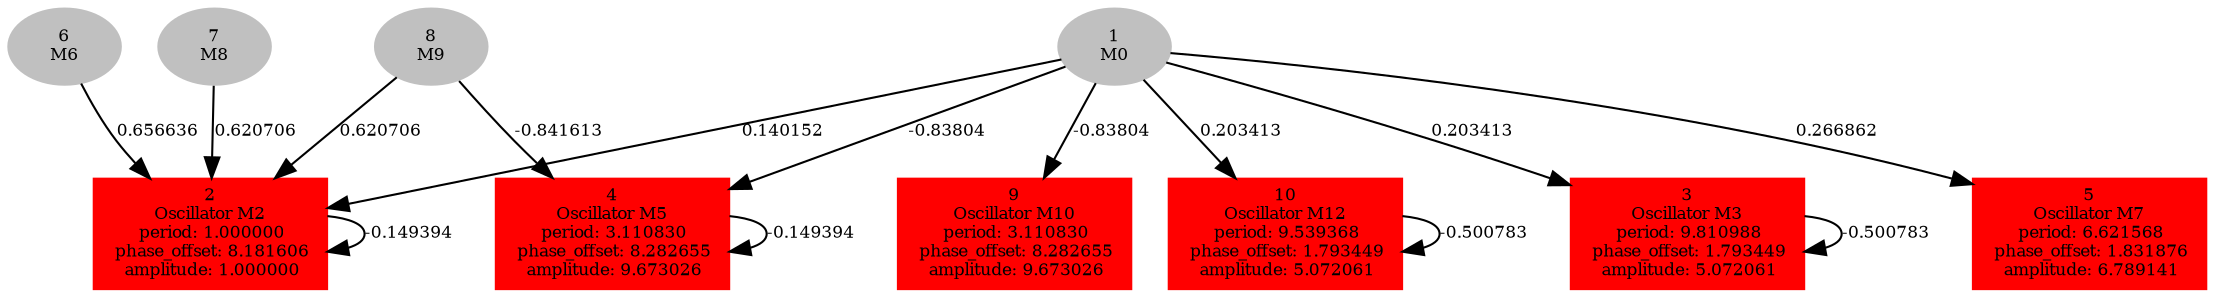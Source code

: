  digraph g{ forcelabels=true;
1[label=<1<BR/>M0>,color="grey",style=filled,fontsize=8];
2 [label=<2<BR />Oscillator M2<BR /> period: 1.000000<BR /> phase_offset: 8.181606<BR /> amplitude: 1.000000>, shape=box,color=red,style=filled,fontsize=8];3 [label=<3<BR />Oscillator M3<BR /> period: 9.810988<BR /> phase_offset: 1.793449<BR /> amplitude: 5.072061>, shape=box,color=red,style=filled,fontsize=8];4 [label=<4<BR />Oscillator M5<BR /> period: 3.110830<BR /> phase_offset: 8.282655<BR /> amplitude: 9.673026>, shape=box,color=red,style=filled,fontsize=8];5 [label=<5<BR />Oscillator M7<BR /> period: 6.621568<BR /> phase_offset: 1.831876<BR /> amplitude: 6.789141>, shape=box,color=red,style=filled,fontsize=8];6[label=<6<BR/>M6>,color="grey",style=filled,fontsize=8];
7[label=<7<BR/>M8>,color="grey",style=filled,fontsize=8];
8[label=<8<BR/>M9>,color="grey",style=filled,fontsize=8];
9 [label=<9<BR />Oscillator M10<BR /> period: 3.110830<BR /> phase_offset: 8.282655<BR /> amplitude: 9.673026>, shape=box,color=red,style=filled,fontsize=8];10 [label=<10<BR />Oscillator M12<BR /> period: 9.539368<BR /> phase_offset: 1.793449<BR /> amplitude: 5.072061>, shape=box,color=red,style=filled,fontsize=8];1 -> 2[label="0.140152 ",fontsize="8"];
1 -> 3[label="0.203413 ",fontsize="8"];
1 -> 4[label="-0.83804 ",fontsize="8"];
1 -> 5[label="0.266862 ",fontsize="8"];
1 -> 9[label="-0.83804 ",fontsize="8"];
1 -> 10[label="0.203413 ",fontsize="8"];
2 -> 2[label="-0.149394 ",fontsize="8"];
3 -> 3[label="-0.500783 ",fontsize="8"];
4 -> 4[label="-0.149394 ",fontsize="8"];
6 -> 2[label="0.656636 ",fontsize="8"];
7 -> 2[label="0.620706 ",fontsize="8"];
8 -> 2[label="0.620706 ",fontsize="8"];
8 -> 4[label="-0.841613 ",fontsize="8"];
10 -> 10[label="-0.500783 ",fontsize="8"];
 }
